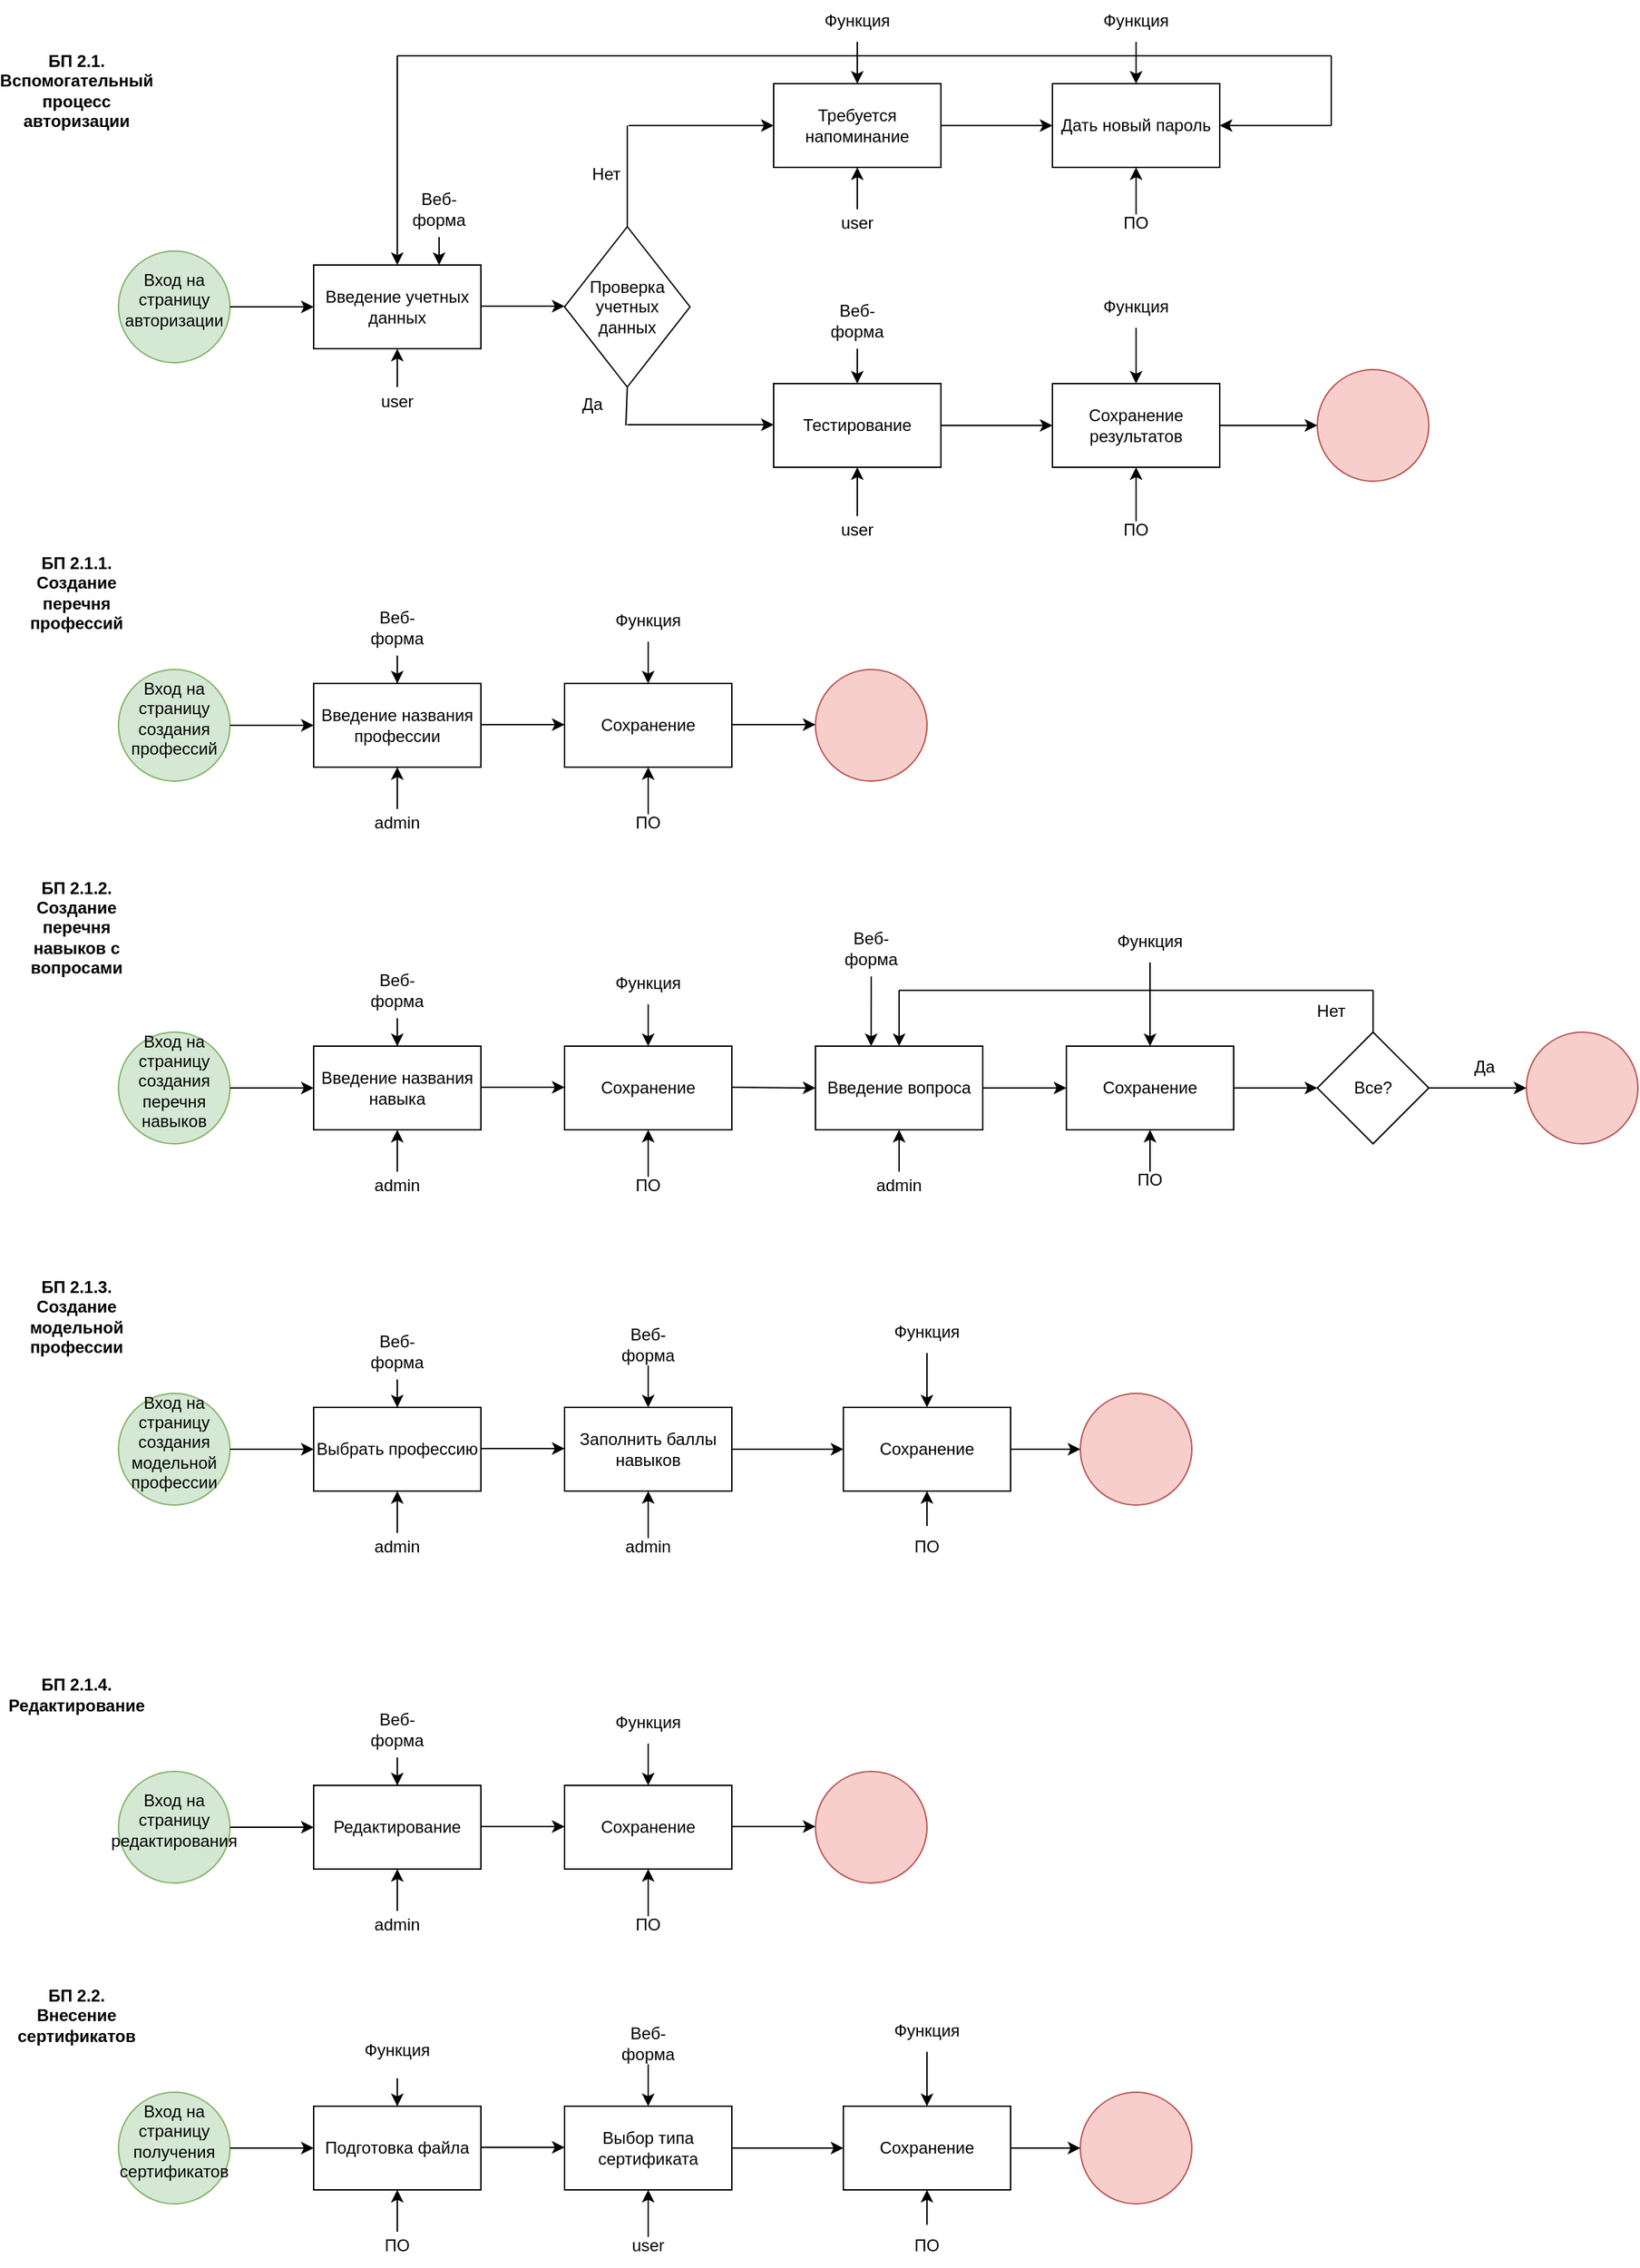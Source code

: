 <mxfile version="21.8.0" type="github">
  <diagram name="Страница — 1" id="V_LxCDZHWhgEgGaDc9N4">
    <mxGraphModel dx="2261" dy="790" grid="1" gridSize="10" guides="1" tooltips="1" connect="1" arrows="1" fold="1" page="1" pageScale="1" pageWidth="827" pageHeight="1169" math="0" shadow="0">
      <root>
        <mxCell id="0" />
        <mxCell id="1" parent="0" />
        <mxCell id="4x0vejaUWj1ChzJLFHHv-59" value="" style="endArrow=classic;html=1;rounded=0;entryX=0.5;entryY=0;entryDx=0;entryDy=0;" edge="1" parent="1" target="4x0vejaUWj1ChzJLFHHv-71">
          <mxGeometry width="50" height="50" relative="1" as="geometry">
            <mxPoint x="220" y="90" as="sourcePoint" />
            <mxPoint x="400" y="140" as="targetPoint" />
          </mxGeometry>
        </mxCell>
        <mxCell id="4x0vejaUWj1ChzJLFHHv-60" value="" style="endArrow=none;html=1;rounded=0;" edge="1" parent="1">
          <mxGeometry width="50" height="50" relative="1" as="geometry">
            <mxPoint x="220" y="90" as="sourcePoint" />
            <mxPoint x="890" y="90" as="targetPoint" />
          </mxGeometry>
        </mxCell>
        <mxCell id="4x0vejaUWj1ChzJLFHHv-61" value="" style="endArrow=none;html=1;rounded=0;" edge="1" parent="1">
          <mxGeometry width="50" height="50" relative="1" as="geometry">
            <mxPoint x="890" y="140" as="sourcePoint" />
            <mxPoint x="890" y="90" as="targetPoint" />
          </mxGeometry>
        </mxCell>
        <mxCell id="4x0vejaUWj1ChzJLFHHv-62" value="" style="endArrow=classic;html=1;rounded=0;entryX=1;entryY=0.5;entryDx=0;entryDy=0;" edge="1" parent="1" target="4x0vejaUWj1ChzJLFHHv-75">
          <mxGeometry width="50" height="50" relative="1" as="geometry">
            <mxPoint x="890" y="140" as="sourcePoint" />
            <mxPoint x="400" y="140" as="targetPoint" />
          </mxGeometry>
        </mxCell>
        <mxCell id="4x0vejaUWj1ChzJLFHHv-64" value="" style="rhombus;whiteSpace=wrap;html=1;container=0;" vertex="1" parent="1">
          <mxGeometry x="340" y="212.5" width="90" height="115" as="geometry" />
        </mxCell>
        <mxCell id="4x0vejaUWj1ChzJLFHHv-65" value="Нет" style="text;html=1;strokeColor=none;fillColor=none;align=center;verticalAlign=middle;whiteSpace=wrap;rounded=0;container=0;" vertex="1" parent="1">
          <mxGeometry x="340" y="160" width="60" height="30" as="geometry" />
        </mxCell>
        <mxCell id="4x0vejaUWj1ChzJLFHHv-66" value="" style="ellipse;whiteSpace=wrap;html=1;aspect=fixed;horizontal=0;fillColor=#d5e8d4;strokeColor=#82b366;container=0;" vertex="1" parent="1">
          <mxGeometry x="20" y="230" width="80" height="80" as="geometry" />
        </mxCell>
        <mxCell id="4x0vejaUWj1ChzJLFHHv-67" value="Вход на страницу авторизации" style="text;html=1;strokeColor=none;fillColor=none;align=center;verticalAlign=middle;whiteSpace=wrap;rounded=0;container=0;" vertex="1" parent="1">
          <mxGeometry x="20" y="240" width="80" height="50" as="geometry" />
        </mxCell>
        <mxCell id="4x0vejaUWj1ChzJLFHHv-68" value="" style="endArrow=classic;html=1;rounded=0;entryX=0;entryY=0.5;entryDx=0;entryDy=0;" edge="1" parent="1" target="4x0vejaUWj1ChzJLFHHv-72">
          <mxGeometry width="50" height="50" relative="1" as="geometry">
            <mxPoint x="100" y="270" as="sourcePoint" />
            <mxPoint x="380" y="460" as="targetPoint" />
          </mxGeometry>
        </mxCell>
        <mxCell id="4x0vejaUWj1ChzJLFHHv-69" value="" style="endArrow=classic;html=1;rounded=0;entryX=0;entryY=0.5;entryDx=0;entryDy=0;" edge="1" parent="1">
          <mxGeometry width="50" height="50" relative="1" as="geometry">
            <mxPoint x="280" y="269.5" as="sourcePoint" />
            <mxPoint x="340" y="269.5" as="targetPoint" />
          </mxGeometry>
        </mxCell>
        <mxCell id="4x0vejaUWj1ChzJLFHHv-70" value="Проверка учетных данных" style="text;html=1;strokeColor=none;fillColor=none;align=center;verticalAlign=middle;whiteSpace=wrap;rounded=0;container=0;" vertex="1" parent="1">
          <mxGeometry x="355" y="240" width="60" height="60" as="geometry" />
        </mxCell>
        <mxCell id="4x0vejaUWj1ChzJLFHHv-71" value="" style="rounded=0;whiteSpace=wrap;html=1;container=0;" vertex="1" parent="1">
          <mxGeometry x="160" y="240" width="120" height="60" as="geometry" />
        </mxCell>
        <mxCell id="4x0vejaUWj1ChzJLFHHv-72" value="Введение учетных данных" style="text;html=1;strokeColor=none;fillColor=none;align=center;verticalAlign=middle;whiteSpace=wrap;rounded=0;container=0;" vertex="1" parent="1">
          <mxGeometry x="160" y="255" width="120" height="30" as="geometry" />
        </mxCell>
        <mxCell id="4x0vejaUWj1ChzJLFHHv-73" value="" style="ellipse;whiteSpace=wrap;html=1;aspect=fixed;horizontal=0;fillColor=#f8cecc;strokeColor=#b85450;container=0;" vertex="1" parent="1">
          <mxGeometry x="880" y="315" width="80" height="80" as="geometry" />
        </mxCell>
        <mxCell id="4x0vejaUWj1ChzJLFHHv-74" value="Требуется напоминание" style="rounded=0;whiteSpace=wrap;html=1;container=0;" vertex="1" parent="1">
          <mxGeometry x="490" y="110" width="120" height="60" as="geometry" />
        </mxCell>
        <mxCell id="4x0vejaUWj1ChzJLFHHv-75" value="Дать новый пароль" style="rounded=0;whiteSpace=wrap;html=1;container=0;" vertex="1" parent="1">
          <mxGeometry x="690" y="110" width="120" height="60" as="geometry" />
        </mxCell>
        <mxCell id="4x0vejaUWj1ChzJLFHHv-76" value="" style="edgeStyle=orthogonalEdgeStyle;rounded=0;orthogonalLoop=1;jettySize=auto;html=1;" edge="1" parent="1" source="4x0vejaUWj1ChzJLFHHv-74" target="4x0vejaUWj1ChzJLFHHv-75">
          <mxGeometry relative="1" as="geometry" />
        </mxCell>
        <mxCell id="4x0vejaUWj1ChzJLFHHv-77" value="" style="endArrow=none;html=1;rounded=0;entryX=0.5;entryY=0;entryDx=0;entryDy=0;" edge="1" parent="1" target="4x0vejaUWj1ChzJLFHHv-64">
          <mxGeometry width="50" height="50" relative="1" as="geometry">
            <mxPoint x="385" y="140" as="sourcePoint" />
            <mxPoint x="400" y="210" as="targetPoint" />
          </mxGeometry>
        </mxCell>
        <mxCell id="4x0vejaUWj1ChzJLFHHv-78" value="" style="endArrow=classic;html=1;rounded=0;" edge="1" parent="1">
          <mxGeometry width="50" height="50" relative="1" as="geometry">
            <mxPoint x="386" y="140" as="sourcePoint" />
            <mxPoint x="490" y="140" as="targetPoint" />
          </mxGeometry>
        </mxCell>
        <mxCell id="4x0vejaUWj1ChzJLFHHv-91" value="Да" style="text;html=1;strokeColor=none;fillColor=none;align=center;verticalAlign=middle;whiteSpace=wrap;rounded=0;" vertex="1" parent="1">
          <mxGeometry x="330" y="325" width="60" height="30" as="geometry" />
        </mxCell>
        <mxCell id="4x0vejaUWj1ChzJLFHHv-92" value="" style="endArrow=classic;html=1;rounded=0;" edge="1" parent="1">
          <mxGeometry width="50" height="50" relative="1" as="geometry">
            <mxPoint x="385" y="354.5" as="sourcePoint" />
            <mxPoint x="490" y="354.5" as="targetPoint" />
          </mxGeometry>
        </mxCell>
        <mxCell id="4x0vejaUWj1ChzJLFHHv-93" value="" style="edgeStyle=orthogonalEdgeStyle;rounded=0;orthogonalLoop=1;jettySize=auto;html=1;" edge="1" parent="1" source="4x0vejaUWj1ChzJLFHHv-94" target="4x0vejaUWj1ChzJLFHHv-96">
          <mxGeometry relative="1" as="geometry" />
        </mxCell>
        <mxCell id="4x0vejaUWj1ChzJLFHHv-94" value="Тестирование" style="rounded=0;whiteSpace=wrap;html=1;" vertex="1" parent="1">
          <mxGeometry x="490" y="325" width="120" height="60" as="geometry" />
        </mxCell>
        <mxCell id="4x0vejaUWj1ChzJLFHHv-95" style="edgeStyle=orthogonalEdgeStyle;rounded=0;orthogonalLoop=1;jettySize=auto;html=1;" edge="1" parent="1" source="4x0vejaUWj1ChzJLFHHv-96">
          <mxGeometry relative="1" as="geometry">
            <mxPoint x="880" y="355" as="targetPoint" />
          </mxGeometry>
        </mxCell>
        <mxCell id="4x0vejaUWj1ChzJLFHHv-96" value="Сохранение результатов" style="whiteSpace=wrap;html=1;rounded=0;" vertex="1" parent="1">
          <mxGeometry x="690" y="325" width="120" height="60" as="geometry" />
        </mxCell>
        <mxCell id="4x0vejaUWj1ChzJLFHHv-123" value="" style="group" vertex="1" connectable="0" parent="1">
          <mxGeometry x="190" y="327.5" width="60" height="20" as="geometry" />
        </mxCell>
        <mxCell id="4x0vejaUWj1ChzJLFHHv-124" value="user" style="text;html=1;strokeColor=none;fillColor=none;align=center;verticalAlign=middle;whiteSpace=wrap;rounded=0;" vertex="1" parent="4x0vejaUWj1ChzJLFHHv-123">
          <mxGeometry width="60" height="20" as="geometry" />
        </mxCell>
        <mxCell id="4x0vejaUWj1ChzJLFHHv-125" style="edgeStyle=orthogonalEdgeStyle;rounded=0;orthogonalLoop=1;jettySize=auto;html=1;entryX=0.5;entryY=1;entryDx=0;entryDy=0;" edge="1" parent="1" source="4x0vejaUWj1ChzJLFHHv-124" target="4x0vejaUWj1ChzJLFHHv-71">
          <mxGeometry relative="1" as="geometry" />
        </mxCell>
        <mxCell id="4x0vejaUWj1ChzJLFHHv-126" style="edgeStyle=orthogonalEdgeStyle;rounded=0;orthogonalLoop=1;jettySize=auto;html=1;" edge="1" parent="1" source="4x0vejaUWj1ChzJLFHHv-127" target="4x0vejaUWj1ChzJLFHHv-74">
          <mxGeometry relative="1" as="geometry" />
        </mxCell>
        <mxCell id="4x0vejaUWj1ChzJLFHHv-127" value="user" style="text;html=1;strokeColor=none;fillColor=none;align=center;verticalAlign=middle;whiteSpace=wrap;rounded=0;" vertex="1" parent="1">
          <mxGeometry x="520" y="200" width="60" height="20" as="geometry" />
        </mxCell>
        <mxCell id="4x0vejaUWj1ChzJLFHHv-128" style="edgeStyle=orthogonalEdgeStyle;rounded=0;orthogonalLoop=1;jettySize=auto;html=1;" edge="1" parent="1" source="4x0vejaUWj1ChzJLFHHv-129" target="4x0vejaUWj1ChzJLFHHv-75">
          <mxGeometry relative="1" as="geometry" />
        </mxCell>
        <mxCell id="4x0vejaUWj1ChzJLFHHv-129" value="ПО" style="text;html=1;strokeColor=none;fillColor=none;align=center;verticalAlign=middle;whiteSpace=wrap;rounded=0;" vertex="1" parent="1">
          <mxGeometry x="720" y="203.75" width="60" height="12.5" as="geometry" />
        </mxCell>
        <mxCell id="4x0vejaUWj1ChzJLFHHv-130" value="" style="edgeStyle=orthogonalEdgeStyle;rounded=0;orthogonalLoop=1;jettySize=auto;html=1;" edge="1" parent="1" source="4x0vejaUWj1ChzJLFHHv-131" target="4x0vejaUWj1ChzJLFHHv-94">
          <mxGeometry relative="1" as="geometry" />
        </mxCell>
        <mxCell id="4x0vejaUWj1ChzJLFHHv-131" value="user" style="text;html=1;strokeColor=none;fillColor=none;align=center;verticalAlign=middle;whiteSpace=wrap;rounded=0;" vertex="1" parent="1">
          <mxGeometry x="520" y="420" width="60" height="20" as="geometry" />
        </mxCell>
        <mxCell id="4x0vejaUWj1ChzJLFHHv-132" value="" style="edgeStyle=orthogonalEdgeStyle;rounded=0;orthogonalLoop=1;jettySize=auto;html=1;" edge="1" parent="1" source="4x0vejaUWj1ChzJLFHHv-133" target="4x0vejaUWj1ChzJLFHHv-96">
          <mxGeometry relative="1" as="geometry" />
        </mxCell>
        <mxCell id="4x0vejaUWj1ChzJLFHHv-133" value="ПО" style="text;html=1;strokeColor=none;fillColor=none;align=center;verticalAlign=middle;whiteSpace=wrap;rounded=0;" vertex="1" parent="1">
          <mxGeometry x="720" y="423.75" width="60" height="12.5" as="geometry" />
        </mxCell>
        <mxCell id="4x0vejaUWj1ChzJLFHHv-145" value="" style="edgeStyle=orthogonalEdgeStyle;rounded=0;orthogonalLoop=1;jettySize=auto;html=1;entryX=0.5;entryY=0;entryDx=0;entryDy=0;" edge="1" parent="1" source="4x0vejaUWj1ChzJLFHHv-146" target="4x0vejaUWj1ChzJLFHHv-94">
          <mxGeometry relative="1" as="geometry" />
        </mxCell>
        <mxCell id="4x0vejaUWj1ChzJLFHHv-146" value="Веб-форма" style="text;html=1;strokeColor=none;fillColor=none;align=center;verticalAlign=middle;whiteSpace=wrap;rounded=0;" vertex="1" parent="1">
          <mxGeometry x="520" y="260" width="60" height="40" as="geometry" />
        </mxCell>
        <mxCell id="4x0vejaUWj1ChzJLFHHv-147" value="" style="edgeStyle=orthogonalEdgeStyle;rounded=0;orthogonalLoop=1;jettySize=auto;html=1;" edge="1" parent="1" source="4x0vejaUWj1ChzJLFHHv-148" target="4x0vejaUWj1ChzJLFHHv-96">
          <mxGeometry relative="1" as="geometry" />
        </mxCell>
        <mxCell id="4x0vejaUWj1ChzJLFHHv-148" value="Функция" style="text;html=1;strokeColor=none;fillColor=none;align=center;verticalAlign=middle;whiteSpace=wrap;rounded=0;" vertex="1" parent="1">
          <mxGeometry x="720" y="255" width="60" height="30" as="geometry" />
        </mxCell>
        <mxCell id="4x0vejaUWj1ChzJLFHHv-149" value="" style="edgeStyle=orthogonalEdgeStyle;rounded=0;orthogonalLoop=1;jettySize=auto;html=1;" edge="1" parent="1" source="4x0vejaUWj1ChzJLFHHv-150" target="4x0vejaUWj1ChzJLFHHv-75">
          <mxGeometry relative="1" as="geometry" />
        </mxCell>
        <mxCell id="4x0vejaUWj1ChzJLFHHv-150" value="Функция" style="text;html=1;strokeColor=none;fillColor=none;align=center;verticalAlign=middle;whiteSpace=wrap;rounded=0;" vertex="1" parent="1">
          <mxGeometry x="720" y="50" width="60" height="30" as="geometry" />
        </mxCell>
        <mxCell id="4x0vejaUWj1ChzJLFHHv-151" value="" style="edgeStyle=orthogonalEdgeStyle;rounded=0;orthogonalLoop=1;jettySize=auto;html=1;" edge="1" parent="1" source="4x0vejaUWj1ChzJLFHHv-152" target="4x0vejaUWj1ChzJLFHHv-74">
          <mxGeometry relative="1" as="geometry" />
        </mxCell>
        <mxCell id="4x0vejaUWj1ChzJLFHHv-152" value="Функция" style="text;html=1;strokeColor=none;fillColor=none;align=center;verticalAlign=middle;whiteSpace=wrap;rounded=0;" vertex="1" parent="1">
          <mxGeometry x="520" y="50" width="60" height="30" as="geometry" />
        </mxCell>
        <mxCell id="4x0vejaUWj1ChzJLFHHv-153" value="Веб-форма" style="text;html=1;strokeColor=none;fillColor=none;align=center;verticalAlign=middle;whiteSpace=wrap;rounded=0;" vertex="1" parent="1">
          <mxGeometry x="220" y="180" width="60" height="40" as="geometry" />
        </mxCell>
        <mxCell id="4x0vejaUWj1ChzJLFHHv-154" value="" style="endArrow=classic;html=1;rounded=0;exitX=0.5;exitY=1;exitDx=0;exitDy=0;entryX=0.75;entryY=0;entryDx=0;entryDy=0;" edge="1" parent="1" source="4x0vejaUWj1ChzJLFHHv-153" target="4x0vejaUWj1ChzJLFHHv-71">
          <mxGeometry width="50" height="50" relative="1" as="geometry">
            <mxPoint x="480" y="260" as="sourcePoint" />
            <mxPoint x="530" y="210" as="targetPoint" />
          </mxGeometry>
        </mxCell>
        <mxCell id="4x0vejaUWj1ChzJLFHHv-99" value="БП 2.1.&lt;br&gt;Вспомогательный процесс авторизации" style="text;html=1;strokeColor=none;fillColor=none;align=center;verticalAlign=middle;whiteSpace=wrap;rounded=0;fontStyle=1" vertex="1" parent="1">
          <mxGeometry x="-40" y="100" width="60" height="30" as="geometry" />
        </mxCell>
        <mxCell id="4x0vejaUWj1ChzJLFHHv-155" value="" style="group" vertex="1" connectable="0" parent="1">
          <mxGeometry x="-50" y="480" width="650" height="170" as="geometry" />
        </mxCell>
        <mxCell id="4x0vejaUWj1ChzJLFHHv-118" value="" style="group" vertex="1" connectable="0" parent="4x0vejaUWj1ChzJLFHHv-155">
          <mxGeometry x="240" y="150" width="60" height="20" as="geometry" />
        </mxCell>
        <mxCell id="4x0vejaUWj1ChzJLFHHv-119" value="admin" style="text;html=1;strokeColor=none;fillColor=none;align=center;verticalAlign=middle;whiteSpace=wrap;rounded=0;" vertex="1" parent="4x0vejaUWj1ChzJLFHHv-118">
          <mxGeometry width="60" height="20" as="geometry" />
        </mxCell>
        <mxCell id="4x0vejaUWj1ChzJLFHHv-161" value="" style="group" vertex="1" connectable="0" parent="4x0vejaUWj1ChzJLFHHv-155">
          <mxGeometry width="650" height="166.25" as="geometry" />
        </mxCell>
        <mxCell id="4x0vejaUWj1ChzJLFHHv-98" value="" style="group" vertex="1" connectable="0" parent="4x0vejaUWj1ChzJLFHHv-161">
          <mxGeometry width="650" height="130" as="geometry" />
        </mxCell>
        <mxCell id="4x0vejaUWj1ChzJLFHHv-100" value="" style="group" vertex="1" connectable="0" parent="4x0vejaUWj1ChzJLFHHv-98">
          <mxGeometry x="70" y="50" width="580" height="80" as="geometry" />
        </mxCell>
        <mxCell id="4x0vejaUWj1ChzJLFHHv-101" value="" style="group" vertex="1" connectable="0" parent="4x0vejaUWj1ChzJLFHHv-100">
          <mxGeometry x="140" y="10" width="120" height="60" as="geometry" />
        </mxCell>
        <mxCell id="4x0vejaUWj1ChzJLFHHv-102" value="" style="rounded=0;whiteSpace=wrap;html=1;" vertex="1" parent="4x0vejaUWj1ChzJLFHHv-101">
          <mxGeometry width="120" height="60" as="geometry" />
        </mxCell>
        <mxCell id="4x0vejaUWj1ChzJLFHHv-103" value="Введение названия профессии" style="text;html=1;strokeColor=none;fillColor=none;align=center;verticalAlign=middle;whiteSpace=wrap;rounded=0;" vertex="1" parent="4x0vejaUWj1ChzJLFHHv-101">
          <mxGeometry y="15" width="120" height="30" as="geometry" />
        </mxCell>
        <mxCell id="4x0vejaUWj1ChzJLFHHv-104" value="" style="group" vertex="1" connectable="0" parent="4x0vejaUWj1ChzJLFHHv-100">
          <mxGeometry width="80" height="80" as="geometry" />
        </mxCell>
        <mxCell id="4x0vejaUWj1ChzJLFHHv-105" value="" style="ellipse;whiteSpace=wrap;html=1;aspect=fixed;horizontal=0;fillColor=#d5e8d4;strokeColor=#82b366;" vertex="1" parent="4x0vejaUWj1ChzJLFHHv-104">
          <mxGeometry width="80" height="80" as="geometry" />
        </mxCell>
        <mxCell id="4x0vejaUWj1ChzJLFHHv-106" value="Вход на страницу создания профессий" style="text;html=1;strokeColor=none;fillColor=none;align=center;verticalAlign=middle;whiteSpace=wrap;rounded=0;" vertex="1" parent="4x0vejaUWj1ChzJLFHHv-104">
          <mxGeometry y="10" width="80" height="50" as="geometry" />
        </mxCell>
        <mxCell id="4x0vejaUWj1ChzJLFHHv-107" value="" style="endArrow=classic;html=1;rounded=0;entryX=0;entryY=0.5;entryDx=0;entryDy=0;" edge="1" parent="4x0vejaUWj1ChzJLFHHv-100" target="4x0vejaUWj1ChzJLFHHv-103">
          <mxGeometry width="50" height="50" relative="1" as="geometry">
            <mxPoint x="80" y="40" as="sourcePoint" />
            <mxPoint x="360" y="230" as="targetPoint" />
          </mxGeometry>
        </mxCell>
        <mxCell id="4x0vejaUWj1ChzJLFHHv-108" value="" style="endArrow=classic;html=1;rounded=0;entryX=0;entryY=0.5;entryDx=0;entryDy=0;" edge="1" parent="4x0vejaUWj1ChzJLFHHv-100">
          <mxGeometry width="50" height="50" relative="1" as="geometry">
            <mxPoint x="260" y="39.5" as="sourcePoint" />
            <mxPoint x="320" y="39.5" as="targetPoint" />
          </mxGeometry>
        </mxCell>
        <mxCell id="4x0vejaUWj1ChzJLFHHv-110" value="" style="endArrow=classic;html=1;rounded=0;entryX=0;entryY=0.5;entryDx=0;entryDy=0;" edge="1" parent="4x0vejaUWj1ChzJLFHHv-100">
          <mxGeometry width="50" height="50" relative="1" as="geometry">
            <mxPoint x="440" y="39.5" as="sourcePoint" />
            <mxPoint x="500" y="39.5" as="targetPoint" />
          </mxGeometry>
        </mxCell>
        <mxCell id="4x0vejaUWj1ChzJLFHHv-111" value="" style="ellipse;whiteSpace=wrap;html=1;aspect=fixed;horizontal=0;fillColor=#f8cecc;strokeColor=#b85450;container=0;" vertex="1" parent="4x0vejaUWj1ChzJLFHHv-100">
          <mxGeometry x="500" width="80" height="80" as="geometry" />
        </mxCell>
        <mxCell id="4x0vejaUWj1ChzJLFHHv-112" value="" style="rounded=0;whiteSpace=wrap;html=1;" vertex="1" parent="4x0vejaUWj1ChzJLFHHv-100">
          <mxGeometry x="320" y="10" width="120" height="60" as="geometry" />
        </mxCell>
        <mxCell id="4x0vejaUWj1ChzJLFHHv-113" value="Сохранение" style="text;html=1;strokeColor=none;fillColor=none;align=center;verticalAlign=middle;whiteSpace=wrap;rounded=0;" vertex="1" parent="4x0vejaUWj1ChzJLFHHv-100">
          <mxGeometry x="320" y="25" width="120" height="30" as="geometry" />
        </mxCell>
        <mxCell id="4x0vejaUWj1ChzJLFHHv-114" style="edgeStyle=orthogonalEdgeStyle;rounded=0;orthogonalLoop=1;jettySize=auto;html=1;entryX=0.5;entryY=0;entryDx=0;entryDy=0;" edge="1" parent="4x0vejaUWj1ChzJLFHHv-98" source="4x0vejaUWj1ChzJLFHHv-115" target="4x0vejaUWj1ChzJLFHHv-102">
          <mxGeometry relative="1" as="geometry" />
        </mxCell>
        <mxCell id="4x0vejaUWj1ChzJLFHHv-115" value="Веб-форма" style="text;html=1;strokeColor=none;fillColor=none;align=center;verticalAlign=middle;whiteSpace=wrap;rounded=0;" vertex="1" parent="4x0vejaUWj1ChzJLFHHv-98">
          <mxGeometry x="240" width="60" height="40" as="geometry" />
        </mxCell>
        <mxCell id="4x0vejaUWj1ChzJLFHHv-116" value="" style="edgeStyle=orthogonalEdgeStyle;rounded=0;orthogonalLoop=1;jettySize=auto;html=1;" edge="1" parent="4x0vejaUWj1ChzJLFHHv-98" source="4x0vejaUWj1ChzJLFHHv-117">
          <mxGeometry relative="1" as="geometry">
            <mxPoint x="450" y="60" as="targetPoint" />
          </mxGeometry>
        </mxCell>
        <mxCell id="4x0vejaUWj1ChzJLFHHv-117" value="Функция" style="text;html=1;strokeColor=none;fillColor=none;align=center;verticalAlign=middle;whiteSpace=wrap;rounded=0;" vertex="1" parent="4x0vejaUWj1ChzJLFHHv-98">
          <mxGeometry x="420" width="60" height="30" as="geometry" />
        </mxCell>
        <mxCell id="4x0vejaUWj1ChzJLFHHv-122" value="ПО" style="text;html=1;strokeColor=none;fillColor=none;align=center;verticalAlign=middle;whiteSpace=wrap;rounded=0;container=0;" vertex="1" parent="4x0vejaUWj1ChzJLFHHv-161">
          <mxGeometry x="420" y="153.75" width="60" height="12.5" as="geometry" />
        </mxCell>
        <mxCell id="4x0vejaUWj1ChzJLFHHv-120" value="" style="edgeStyle=orthogonalEdgeStyle;rounded=0;orthogonalLoop=1;jettySize=auto;html=1;entryX=0.5;entryY=1;entryDx=0;entryDy=0;" edge="1" parent="4x0vejaUWj1ChzJLFHHv-161" source="4x0vejaUWj1ChzJLFHHv-119" target="4x0vejaUWj1ChzJLFHHv-102">
          <mxGeometry relative="1" as="geometry">
            <mxPoint x="30" y="-20" as="targetPoint" />
          </mxGeometry>
        </mxCell>
        <mxCell id="4x0vejaUWj1ChzJLFHHv-121" style="edgeStyle=orthogonalEdgeStyle;rounded=0;orthogonalLoop=1;jettySize=auto;html=1;entryX=0.5;entryY=1;entryDx=0;entryDy=0;" edge="1" parent="4x0vejaUWj1ChzJLFHHv-161" source="4x0vejaUWj1ChzJLFHHv-122" target="4x0vejaUWj1ChzJLFHHv-112">
          <mxGeometry relative="1" as="geometry" />
        </mxCell>
        <mxCell id="4x0vejaUWj1ChzJLFHHv-160" value="" style="endArrow=none;html=1;rounded=0;entryX=0.5;entryY=1;entryDx=0;entryDy=0;" edge="1" parent="1" target="4x0vejaUWj1ChzJLFHHv-64">
          <mxGeometry width="50" height="50" relative="1" as="geometry">
            <mxPoint x="384" y="355" as="sourcePoint" />
            <mxPoint x="440" y="280" as="targetPoint" />
          </mxGeometry>
        </mxCell>
        <mxCell id="4x0vejaUWj1ChzJLFHHv-162" value="БП 2.1.1.&lt;br&gt;Создание перечня профессий" style="text;html=1;strokeColor=none;fillColor=none;align=center;verticalAlign=middle;whiteSpace=wrap;rounded=0;fontStyle=1" vertex="1" parent="1">
          <mxGeometry x="-40" y="460" width="60" height="30" as="geometry" />
        </mxCell>
        <mxCell id="4x0vejaUWj1ChzJLFHHv-163" value="БП 2.1.2.&lt;br&gt;Создание перечня навыков с вопросами" style="text;html=1;strokeColor=none;fillColor=none;align=center;verticalAlign=middle;whiteSpace=wrap;rounded=0;fontStyle=1" vertex="1" parent="1">
          <mxGeometry x="-40" y="700" width="60" height="30" as="geometry" />
        </mxCell>
        <mxCell id="4x0vejaUWj1ChzJLFHHv-165" value="" style="group" vertex="1" connectable="0" parent="1">
          <mxGeometry x="190" y="890" width="60" height="20" as="geometry" />
        </mxCell>
        <mxCell id="4x0vejaUWj1ChzJLFHHv-166" value="admin" style="text;html=1;strokeColor=none;fillColor=none;align=center;verticalAlign=middle;whiteSpace=wrap;rounded=0;" vertex="1" parent="4x0vejaUWj1ChzJLFHHv-165">
          <mxGeometry width="60" height="20" as="geometry" />
        </mxCell>
        <mxCell id="4x0vejaUWj1ChzJLFHHv-189" value="" style="edgeStyle=orthogonalEdgeStyle;rounded=0;orthogonalLoop=1;jettySize=auto;html=1;entryX=0.5;entryY=1;entryDx=0;entryDy=0;" edge="1" parent="1" source="4x0vejaUWj1ChzJLFHHv-166" target="4x0vejaUWj1ChzJLFHHv-171">
          <mxGeometry relative="1" as="geometry">
            <mxPoint x="-20" y="720" as="targetPoint" />
          </mxGeometry>
        </mxCell>
        <mxCell id="4x0vejaUWj1ChzJLFHHv-187" value="ПО" style="text;html=1;strokeColor=none;fillColor=none;align=center;verticalAlign=middle;whiteSpace=wrap;rounded=0;container=0;" vertex="1" parent="1">
          <mxGeometry x="370" y="893.75" width="60" height="12.5" as="geometry" />
        </mxCell>
        <mxCell id="4x0vejaUWj1ChzJLFHHv-188" style="edgeStyle=orthogonalEdgeStyle;rounded=0;orthogonalLoop=1;jettySize=auto;html=1;entryX=0.5;entryY=1;entryDx=0;entryDy=0;" edge="1" parent="1" source="4x0vejaUWj1ChzJLFHHv-187" target="4x0vejaUWj1ChzJLFHHv-181">
          <mxGeometry relative="1" as="geometry" />
        </mxCell>
        <mxCell id="4x0vejaUWj1ChzJLFHHv-183" style="edgeStyle=orthogonalEdgeStyle;rounded=0;orthogonalLoop=1;jettySize=auto;html=1;entryX=0.5;entryY=0;entryDx=0;entryDy=0;" edge="1" parent="1" source="4x0vejaUWj1ChzJLFHHv-184" target="4x0vejaUWj1ChzJLFHHv-171">
          <mxGeometry relative="1" as="geometry" />
        </mxCell>
        <mxCell id="4x0vejaUWj1ChzJLFHHv-184" value="Веб-форма" style="text;html=1;strokeColor=none;fillColor=none;align=center;verticalAlign=middle;whiteSpace=wrap;rounded=0;" vertex="1" parent="1">
          <mxGeometry x="190" y="740" width="60" height="40" as="geometry" />
        </mxCell>
        <mxCell id="4x0vejaUWj1ChzJLFHHv-185" value="" style="edgeStyle=orthogonalEdgeStyle;rounded=0;orthogonalLoop=1;jettySize=auto;html=1;" edge="1" parent="1" source="4x0vejaUWj1ChzJLFHHv-186">
          <mxGeometry relative="1" as="geometry">
            <mxPoint x="400" y="800" as="targetPoint" />
          </mxGeometry>
        </mxCell>
        <mxCell id="4x0vejaUWj1ChzJLFHHv-186" value="Функция" style="text;html=1;strokeColor=none;fillColor=none;align=center;verticalAlign=middle;whiteSpace=wrap;rounded=0;" vertex="1" parent="1">
          <mxGeometry x="370" y="740" width="60" height="30" as="geometry" />
        </mxCell>
        <mxCell id="4x0vejaUWj1ChzJLFHHv-170" value="" style="group" vertex="1" connectable="0" parent="1">
          <mxGeometry x="160" y="800" width="120" height="60" as="geometry" />
        </mxCell>
        <mxCell id="4x0vejaUWj1ChzJLFHHv-171" value="" style="rounded=0;whiteSpace=wrap;html=1;" vertex="1" parent="4x0vejaUWj1ChzJLFHHv-170">
          <mxGeometry width="120" height="60" as="geometry" />
        </mxCell>
        <mxCell id="4x0vejaUWj1ChzJLFHHv-172" value="Введение названия навыка" style="text;html=1;strokeColor=none;fillColor=none;align=center;verticalAlign=middle;whiteSpace=wrap;rounded=0;" vertex="1" parent="4x0vejaUWj1ChzJLFHHv-170">
          <mxGeometry y="15" width="120" height="30" as="geometry" />
        </mxCell>
        <mxCell id="4x0vejaUWj1ChzJLFHHv-173" value="" style="group" vertex="1" connectable="0" parent="1">
          <mxGeometry x="20" y="790" width="80" height="80" as="geometry" />
        </mxCell>
        <mxCell id="4x0vejaUWj1ChzJLFHHv-174" value="" style="ellipse;whiteSpace=wrap;html=1;aspect=fixed;horizontal=0;fillColor=#d5e8d4;strokeColor=#82b366;" vertex="1" parent="4x0vejaUWj1ChzJLFHHv-173">
          <mxGeometry width="80" height="80" as="geometry" />
        </mxCell>
        <mxCell id="4x0vejaUWj1ChzJLFHHv-175" value="Вход на страницу создания перечня навыков" style="text;html=1;strokeColor=none;fillColor=none;align=center;verticalAlign=middle;whiteSpace=wrap;rounded=0;" vertex="1" parent="4x0vejaUWj1ChzJLFHHv-173">
          <mxGeometry y="10" width="80" height="50" as="geometry" />
        </mxCell>
        <mxCell id="4x0vejaUWj1ChzJLFHHv-176" value="" style="endArrow=classic;html=1;rounded=0;entryX=0;entryY=0.5;entryDx=0;entryDy=0;" edge="1" parent="1" target="4x0vejaUWj1ChzJLFHHv-172">
          <mxGeometry width="50" height="50" relative="1" as="geometry">
            <mxPoint x="100" y="830" as="sourcePoint" />
            <mxPoint x="380" y="1020" as="targetPoint" />
          </mxGeometry>
        </mxCell>
        <mxCell id="4x0vejaUWj1ChzJLFHHv-177" value="" style="endArrow=classic;html=1;rounded=0;entryX=0;entryY=0.5;entryDx=0;entryDy=0;" edge="1" parent="1">
          <mxGeometry width="50" height="50" relative="1" as="geometry">
            <mxPoint x="280" y="829.5" as="sourcePoint" />
            <mxPoint x="340" y="829.5" as="targetPoint" />
          </mxGeometry>
        </mxCell>
        <mxCell id="4x0vejaUWj1ChzJLFHHv-179" value="" style="endArrow=classic;html=1;rounded=0;entryX=0;entryY=0.5;entryDx=0;entryDy=0;" edge="1" parent="1" target="4x0vejaUWj1ChzJLFHHv-190">
          <mxGeometry width="50" height="50" relative="1" as="geometry">
            <mxPoint x="460" y="829.5" as="sourcePoint" />
            <mxPoint x="520" y="829.5" as="targetPoint" />
          </mxGeometry>
        </mxCell>
        <mxCell id="4x0vejaUWj1ChzJLFHHv-180" value="" style="ellipse;whiteSpace=wrap;html=1;aspect=fixed;horizontal=0;fillColor=#f8cecc;strokeColor=#b85450;container=0;" vertex="1" parent="1">
          <mxGeometry x="1030" y="790" width="80" height="80" as="geometry" />
        </mxCell>
        <mxCell id="4x0vejaUWj1ChzJLFHHv-181" value="" style="rounded=0;whiteSpace=wrap;html=1;" vertex="1" parent="1">
          <mxGeometry x="340" y="800" width="120" height="60" as="geometry" />
        </mxCell>
        <mxCell id="4x0vejaUWj1ChzJLFHHv-182" value="Сохранение" style="text;html=1;strokeColor=none;fillColor=none;align=center;verticalAlign=middle;whiteSpace=wrap;rounded=0;" vertex="1" parent="1">
          <mxGeometry x="340" y="815" width="120" height="30" as="geometry" />
        </mxCell>
        <mxCell id="4x0vejaUWj1ChzJLFHHv-192" value="" style="edgeStyle=orthogonalEdgeStyle;rounded=0;orthogonalLoop=1;jettySize=auto;html=1;" edge="1" parent="1" source="4x0vejaUWj1ChzJLFHHv-190" target="4x0vejaUWj1ChzJLFHHv-191">
          <mxGeometry relative="1" as="geometry" />
        </mxCell>
        <mxCell id="4x0vejaUWj1ChzJLFHHv-190" value="Введение вопроса" style="rounded=0;whiteSpace=wrap;html=1;" vertex="1" parent="1">
          <mxGeometry x="520" y="800" width="120" height="60" as="geometry" />
        </mxCell>
        <mxCell id="4x0vejaUWj1ChzJLFHHv-194" value="" style="edgeStyle=orthogonalEdgeStyle;rounded=0;orthogonalLoop=1;jettySize=auto;html=1;" edge="1" parent="1" source="4x0vejaUWj1ChzJLFHHv-191" target="4x0vejaUWj1ChzJLFHHv-193">
          <mxGeometry relative="1" as="geometry" />
        </mxCell>
        <mxCell id="4x0vejaUWj1ChzJLFHHv-191" value="Сохранение" style="whiteSpace=wrap;html=1;rounded=0;" vertex="1" parent="1">
          <mxGeometry x="700" y="800" width="120" height="60" as="geometry" />
        </mxCell>
        <mxCell id="4x0vejaUWj1ChzJLFHHv-193" value="Все?" style="rhombus;whiteSpace=wrap;html=1;rounded=0;" vertex="1" parent="1">
          <mxGeometry x="880" y="790" width="80" height="80" as="geometry" />
        </mxCell>
        <mxCell id="4x0vejaUWj1ChzJLFHHv-195" value="" style="endArrow=classic;html=1;rounded=0;entryX=0.5;entryY=0;entryDx=0;entryDy=0;" edge="1" parent="1" target="4x0vejaUWj1ChzJLFHHv-190">
          <mxGeometry width="50" height="50" relative="1" as="geometry">
            <mxPoint x="580" y="760" as="sourcePoint" />
            <mxPoint x="440" y="760" as="targetPoint" />
          </mxGeometry>
        </mxCell>
        <mxCell id="4x0vejaUWj1ChzJLFHHv-197" value="" style="endArrow=none;html=1;rounded=0;" edge="1" parent="1">
          <mxGeometry width="50" height="50" relative="1" as="geometry">
            <mxPoint x="920" y="760" as="sourcePoint" />
            <mxPoint x="580" y="760" as="targetPoint" />
          </mxGeometry>
        </mxCell>
        <mxCell id="4x0vejaUWj1ChzJLFHHv-199" value="" style="endArrow=none;html=1;rounded=0;exitX=0.5;exitY=0;exitDx=0;exitDy=0;" edge="1" parent="1" source="4x0vejaUWj1ChzJLFHHv-193">
          <mxGeometry width="50" height="50" relative="1" as="geometry">
            <mxPoint x="390" y="810" as="sourcePoint" />
            <mxPoint x="920" y="760" as="targetPoint" />
          </mxGeometry>
        </mxCell>
        <mxCell id="4x0vejaUWj1ChzJLFHHv-200" value="" style="endArrow=classic;html=1;rounded=0;exitX=1;exitY=0.5;exitDx=0;exitDy=0;entryX=0;entryY=0.5;entryDx=0;entryDy=0;" edge="1" parent="1" source="4x0vejaUWj1ChzJLFHHv-193" target="4x0vejaUWj1ChzJLFHHv-180">
          <mxGeometry width="50" height="50" relative="1" as="geometry">
            <mxPoint x="390" y="810" as="sourcePoint" />
            <mxPoint x="440" y="760" as="targetPoint" />
          </mxGeometry>
        </mxCell>
        <mxCell id="4x0vejaUWj1ChzJLFHHv-201" value="Да" style="text;html=1;strokeColor=none;fillColor=none;align=center;verticalAlign=middle;whiteSpace=wrap;rounded=0;" vertex="1" parent="1">
          <mxGeometry x="970" y="800" width="60" height="30" as="geometry" />
        </mxCell>
        <mxCell id="4x0vejaUWj1ChzJLFHHv-228" value="Нет" style="text;html=1;strokeColor=none;fillColor=none;align=center;verticalAlign=middle;whiteSpace=wrap;rounded=0;" vertex="1" parent="1">
          <mxGeometry x="860" y="760" width="60" height="30" as="geometry" />
        </mxCell>
        <mxCell id="4x0vejaUWj1ChzJLFHHv-229" value="" style="group" vertex="1" connectable="0" parent="1">
          <mxGeometry x="550" y="890" width="60" height="20" as="geometry" />
        </mxCell>
        <mxCell id="4x0vejaUWj1ChzJLFHHv-230" value="admin" style="text;html=1;strokeColor=none;fillColor=none;align=center;verticalAlign=middle;whiteSpace=wrap;rounded=0;" vertex="1" parent="4x0vejaUWj1ChzJLFHHv-229">
          <mxGeometry width="60" height="20" as="geometry" />
        </mxCell>
        <mxCell id="4x0vejaUWj1ChzJLFHHv-231" value="" style="edgeStyle=orthogonalEdgeStyle;rounded=0;orthogonalLoop=1;jettySize=auto;html=1;" edge="1" parent="1" source="4x0vejaUWj1ChzJLFHHv-230" target="4x0vejaUWj1ChzJLFHHv-190">
          <mxGeometry relative="1" as="geometry" />
        </mxCell>
        <mxCell id="4x0vejaUWj1ChzJLFHHv-232" value="Веб-форма" style="text;html=1;strokeColor=none;fillColor=none;align=center;verticalAlign=middle;whiteSpace=wrap;rounded=0;" vertex="1" parent="1">
          <mxGeometry x="530" y="710" width="60" height="40" as="geometry" />
        </mxCell>
        <mxCell id="4x0vejaUWj1ChzJLFHHv-234" value="" style="endArrow=classic;html=1;rounded=0;exitX=0.5;exitY=1;exitDx=0;exitDy=0;entryX=0.333;entryY=0;entryDx=0;entryDy=0;entryPerimeter=0;" edge="1" parent="1" source="4x0vejaUWj1ChzJLFHHv-232" target="4x0vejaUWj1ChzJLFHHv-190">
          <mxGeometry width="50" height="50" relative="1" as="geometry">
            <mxPoint x="390" y="620" as="sourcePoint" />
            <mxPoint x="560" y="790" as="targetPoint" />
          </mxGeometry>
        </mxCell>
        <mxCell id="4x0vejaUWj1ChzJLFHHv-236" value="" style="edgeStyle=orthogonalEdgeStyle;rounded=0;orthogonalLoop=1;jettySize=auto;html=1;" edge="1" parent="1" source="4x0vejaUWj1ChzJLFHHv-235" target="4x0vejaUWj1ChzJLFHHv-191">
          <mxGeometry relative="1" as="geometry" />
        </mxCell>
        <mxCell id="4x0vejaUWj1ChzJLFHHv-235" value="ПО" style="text;html=1;strokeColor=none;fillColor=none;align=center;verticalAlign=middle;whiteSpace=wrap;rounded=0;" vertex="1" parent="1">
          <mxGeometry x="730" y="890" width="60" height="12.5" as="geometry" />
        </mxCell>
        <mxCell id="4x0vejaUWj1ChzJLFHHv-238" value="" style="edgeStyle=orthogonalEdgeStyle;rounded=0;orthogonalLoop=1;jettySize=auto;html=1;" edge="1" parent="1" source="4x0vejaUWj1ChzJLFHHv-237" target="4x0vejaUWj1ChzJLFHHv-191">
          <mxGeometry relative="1" as="geometry" />
        </mxCell>
        <mxCell id="4x0vejaUWj1ChzJLFHHv-237" value="Функция" style="text;html=1;strokeColor=none;fillColor=none;align=center;verticalAlign=middle;whiteSpace=wrap;rounded=0;" vertex="1" parent="1">
          <mxGeometry x="730" y="710" width="60" height="30" as="geometry" />
        </mxCell>
        <mxCell id="4x0vejaUWj1ChzJLFHHv-265" value="БП 2.1.3.&lt;br&gt;Создание модельной профессии" style="text;html=1;strokeColor=none;fillColor=none;align=center;verticalAlign=middle;whiteSpace=wrap;rounded=0;fontStyle=1;container=0;" vertex="1" parent="1">
          <mxGeometry x="-40" y="979" width="60" height="30" as="geometry" />
        </mxCell>
        <mxCell id="4x0vejaUWj1ChzJLFHHv-264" value="" style="edgeStyle=orthogonalEdgeStyle;rounded=0;orthogonalLoop=1;jettySize=auto;html=1;entryX=0.5;entryY=1;entryDx=0;entryDy=0;" edge="1" parent="1" source="4x0vejaUWj1ChzJLFHHv-242" target="4x0vejaUWj1ChzJLFHHv-247">
          <mxGeometry relative="1" as="geometry">
            <mxPoint x="-20" y="979" as="targetPoint" />
          </mxGeometry>
        </mxCell>
        <mxCell id="4x0vejaUWj1ChzJLFHHv-242" value="admin" style="text;html=1;strokeColor=none;fillColor=none;align=center;verticalAlign=middle;whiteSpace=wrap;rounded=0;" vertex="1" parent="1">
          <mxGeometry x="190" y="1149" width="60" height="20" as="geometry" />
        </mxCell>
        <mxCell id="4x0vejaUWj1ChzJLFHHv-262" value="admin" style="text;html=1;strokeColor=none;fillColor=none;align=center;verticalAlign=middle;whiteSpace=wrap;rounded=0;container=0;" vertex="1" parent="1">
          <mxGeometry x="370" y="1152.75" width="60" height="12.5" as="geometry" />
        </mxCell>
        <mxCell id="4x0vejaUWj1ChzJLFHHv-263" style="edgeStyle=orthogonalEdgeStyle;rounded=0;orthogonalLoop=1;jettySize=auto;html=1;entryX=0.5;entryY=1;entryDx=0;entryDy=0;" edge="1" parent="1" source="4x0vejaUWj1ChzJLFHHv-262" target="4x0vejaUWj1ChzJLFHHv-256">
          <mxGeometry relative="1" as="geometry" />
        </mxCell>
        <mxCell id="4x0vejaUWj1ChzJLFHHv-258" style="edgeStyle=orthogonalEdgeStyle;rounded=0;orthogonalLoop=1;jettySize=auto;html=1;entryX=0.5;entryY=0;entryDx=0;entryDy=0;" edge="1" parent="1" source="4x0vejaUWj1ChzJLFHHv-259" target="4x0vejaUWj1ChzJLFHHv-247">
          <mxGeometry relative="1" as="geometry" />
        </mxCell>
        <mxCell id="4x0vejaUWj1ChzJLFHHv-259" value="Веб-форма" style="text;html=1;strokeColor=none;fillColor=none;align=center;verticalAlign=middle;whiteSpace=wrap;rounded=0;" vertex="1" parent="1">
          <mxGeometry x="190" y="999" width="60" height="40" as="geometry" />
        </mxCell>
        <mxCell id="4x0vejaUWj1ChzJLFHHv-260" value="" style="edgeStyle=orthogonalEdgeStyle;rounded=0;orthogonalLoop=1;jettySize=auto;html=1;" edge="1" parent="1" source="4x0vejaUWj1ChzJLFHHv-261">
          <mxGeometry relative="1" as="geometry">
            <mxPoint x="400" y="1059" as="targetPoint" />
          </mxGeometry>
        </mxCell>
        <mxCell id="4x0vejaUWj1ChzJLFHHv-261" value="Веб-форма" style="text;html=1;strokeColor=none;fillColor=none;align=center;verticalAlign=middle;whiteSpace=wrap;rounded=0;" vertex="1" parent="1">
          <mxGeometry x="370" y="999" width="60" height="30" as="geometry" />
        </mxCell>
        <mxCell id="4x0vejaUWj1ChzJLFHHv-246" value="" style="group" vertex="1" connectable="0" parent="1">
          <mxGeometry x="160" y="1059" width="120" height="60" as="geometry" />
        </mxCell>
        <mxCell id="4x0vejaUWj1ChzJLFHHv-247" value="" style="rounded=0;whiteSpace=wrap;html=1;" vertex="1" parent="4x0vejaUWj1ChzJLFHHv-246">
          <mxGeometry width="120" height="60" as="geometry" />
        </mxCell>
        <mxCell id="4x0vejaUWj1ChzJLFHHv-248" value="Выбрать профессию" style="text;html=1;strokeColor=none;fillColor=none;align=center;verticalAlign=middle;whiteSpace=wrap;rounded=0;" vertex="1" parent="4x0vejaUWj1ChzJLFHHv-246">
          <mxGeometry y="15" width="120" height="30" as="geometry" />
        </mxCell>
        <mxCell id="4x0vejaUWj1ChzJLFHHv-249" value="" style="group" vertex="1" connectable="0" parent="1">
          <mxGeometry x="20" y="1049" width="80" height="80" as="geometry" />
        </mxCell>
        <mxCell id="4x0vejaUWj1ChzJLFHHv-250" value="" style="ellipse;whiteSpace=wrap;html=1;aspect=fixed;horizontal=0;fillColor=#d5e8d4;strokeColor=#82b366;" vertex="1" parent="4x0vejaUWj1ChzJLFHHv-249">
          <mxGeometry width="80" height="80" as="geometry" />
        </mxCell>
        <mxCell id="4x0vejaUWj1ChzJLFHHv-251" value="Вход на страницу создания модельной профессии" style="text;html=1;strokeColor=none;fillColor=none;align=center;verticalAlign=middle;whiteSpace=wrap;rounded=0;" vertex="1" parent="4x0vejaUWj1ChzJLFHHv-249">
          <mxGeometry y="10" width="80" height="50" as="geometry" />
        </mxCell>
        <mxCell id="4x0vejaUWj1ChzJLFHHv-252" value="" style="endArrow=classic;html=1;rounded=0;entryX=0;entryY=0.5;entryDx=0;entryDy=0;" edge="1" parent="1" target="4x0vejaUWj1ChzJLFHHv-248">
          <mxGeometry width="50" height="50" relative="1" as="geometry">
            <mxPoint x="100" y="1089" as="sourcePoint" />
            <mxPoint x="380" y="1279" as="targetPoint" />
          </mxGeometry>
        </mxCell>
        <mxCell id="4x0vejaUWj1ChzJLFHHv-253" value="" style="endArrow=classic;html=1;rounded=0;entryX=0;entryY=0.5;entryDx=0;entryDy=0;" edge="1" parent="1">
          <mxGeometry width="50" height="50" relative="1" as="geometry">
            <mxPoint x="280" y="1088.5" as="sourcePoint" />
            <mxPoint x="340" y="1088.5" as="targetPoint" />
          </mxGeometry>
        </mxCell>
        <mxCell id="4x0vejaUWj1ChzJLFHHv-255" value="" style="ellipse;whiteSpace=wrap;html=1;aspect=fixed;horizontal=0;fillColor=#f8cecc;strokeColor=#b85450;container=0;" vertex="1" parent="1">
          <mxGeometry x="710" y="1049" width="80" height="80" as="geometry" />
        </mxCell>
        <mxCell id="4x0vejaUWj1ChzJLFHHv-256" value="" style="rounded=0;whiteSpace=wrap;html=1;" vertex="1" parent="1">
          <mxGeometry x="340" y="1059" width="120" height="60" as="geometry" />
        </mxCell>
        <mxCell id="4x0vejaUWj1ChzJLFHHv-268" value="" style="edgeStyle=orthogonalEdgeStyle;rounded=0;orthogonalLoop=1;jettySize=auto;html=1;" edge="1" parent="1" source="4x0vejaUWj1ChzJLFHHv-257" target="4x0vejaUWj1ChzJLFHHv-267">
          <mxGeometry relative="1" as="geometry" />
        </mxCell>
        <mxCell id="4x0vejaUWj1ChzJLFHHv-257" value="Заполнить баллы навыков" style="text;html=1;strokeColor=none;fillColor=none;align=center;verticalAlign=middle;whiteSpace=wrap;rounded=0;" vertex="1" parent="1">
          <mxGeometry x="340" y="1074" width="120" height="30" as="geometry" />
        </mxCell>
        <mxCell id="4x0vejaUWj1ChzJLFHHv-274" value="" style="edgeStyle=orthogonalEdgeStyle;rounded=0;orthogonalLoop=1;jettySize=auto;html=1;" edge="1" parent="1" source="4x0vejaUWj1ChzJLFHHv-267" target="4x0vejaUWj1ChzJLFHHv-255">
          <mxGeometry relative="1" as="geometry" />
        </mxCell>
        <mxCell id="4x0vejaUWj1ChzJLFHHv-267" value="Сохранение" style="whiteSpace=wrap;html=1;" vertex="1" parent="1">
          <mxGeometry x="540" y="1059" width="120" height="60" as="geometry" />
        </mxCell>
        <mxCell id="4x0vejaUWj1ChzJLFHHv-270" value="" style="edgeStyle=orthogonalEdgeStyle;rounded=0;orthogonalLoop=1;jettySize=auto;html=1;" edge="1" parent="1" source="4x0vejaUWj1ChzJLFHHv-269" target="4x0vejaUWj1ChzJLFHHv-267">
          <mxGeometry relative="1" as="geometry" />
        </mxCell>
        <mxCell id="4x0vejaUWj1ChzJLFHHv-269" value="ПО" style="text;html=1;strokeColor=none;fillColor=none;align=center;verticalAlign=middle;whiteSpace=wrap;rounded=0;" vertex="1" parent="1">
          <mxGeometry x="570" y="1144" width="60" height="30" as="geometry" />
        </mxCell>
        <mxCell id="4x0vejaUWj1ChzJLFHHv-273" value="" style="edgeStyle=orthogonalEdgeStyle;rounded=0;orthogonalLoop=1;jettySize=auto;html=1;" edge="1" parent="1" source="4x0vejaUWj1ChzJLFHHv-271" target="4x0vejaUWj1ChzJLFHHv-267">
          <mxGeometry relative="1" as="geometry" />
        </mxCell>
        <mxCell id="4x0vejaUWj1ChzJLFHHv-271" value="Функция" style="text;html=1;strokeColor=none;fillColor=none;align=center;verticalAlign=middle;whiteSpace=wrap;rounded=0;" vertex="1" parent="1">
          <mxGeometry x="570" y="990" width="60" height="30" as="geometry" />
        </mxCell>
        <mxCell id="4x0vejaUWj1ChzJLFHHv-275" value="" style="group" vertex="1" connectable="0" parent="1">
          <mxGeometry x="-50" y="1270" width="650" height="170" as="geometry" />
        </mxCell>
        <mxCell id="4x0vejaUWj1ChzJLFHHv-276" value="" style="group" vertex="1" connectable="0" parent="4x0vejaUWj1ChzJLFHHv-275">
          <mxGeometry x="240" y="150" width="60" height="20" as="geometry" />
        </mxCell>
        <mxCell id="4x0vejaUWj1ChzJLFHHv-277" value="admin" style="text;html=1;strokeColor=none;fillColor=none;align=center;verticalAlign=middle;whiteSpace=wrap;rounded=0;" vertex="1" parent="4x0vejaUWj1ChzJLFHHv-276">
          <mxGeometry width="60" height="20" as="geometry" />
        </mxCell>
        <mxCell id="4x0vejaUWj1ChzJLFHHv-278" value="" style="group" vertex="1" connectable="0" parent="4x0vejaUWj1ChzJLFHHv-275">
          <mxGeometry width="650" height="166.25" as="geometry" />
        </mxCell>
        <mxCell id="4x0vejaUWj1ChzJLFHHv-279" value="" style="group" vertex="1" connectable="0" parent="4x0vejaUWj1ChzJLFHHv-278">
          <mxGeometry width="650" height="130" as="geometry" />
        </mxCell>
        <mxCell id="4x0vejaUWj1ChzJLFHHv-280" value="" style="group" vertex="1" connectable="0" parent="4x0vejaUWj1ChzJLFHHv-279">
          <mxGeometry x="70" y="50" width="580" height="80" as="geometry" />
        </mxCell>
        <mxCell id="4x0vejaUWj1ChzJLFHHv-281" value="" style="group" vertex="1" connectable="0" parent="4x0vejaUWj1ChzJLFHHv-280">
          <mxGeometry x="140" y="10" width="120" height="60" as="geometry" />
        </mxCell>
        <mxCell id="4x0vejaUWj1ChzJLFHHv-282" value="" style="rounded=0;whiteSpace=wrap;html=1;" vertex="1" parent="4x0vejaUWj1ChzJLFHHv-281">
          <mxGeometry width="120" height="60" as="geometry" />
        </mxCell>
        <mxCell id="4x0vejaUWj1ChzJLFHHv-283" value="Редактирование" style="text;html=1;strokeColor=none;fillColor=none;align=center;verticalAlign=middle;whiteSpace=wrap;rounded=0;" vertex="1" parent="4x0vejaUWj1ChzJLFHHv-281">
          <mxGeometry y="15" width="120" height="30" as="geometry" />
        </mxCell>
        <mxCell id="4x0vejaUWj1ChzJLFHHv-284" value="" style="group" vertex="1" connectable="0" parent="4x0vejaUWj1ChzJLFHHv-280">
          <mxGeometry width="80" height="80" as="geometry" />
        </mxCell>
        <mxCell id="4x0vejaUWj1ChzJLFHHv-285" value="" style="ellipse;whiteSpace=wrap;html=1;aspect=fixed;horizontal=0;fillColor=#d5e8d4;strokeColor=#82b366;" vertex="1" parent="4x0vejaUWj1ChzJLFHHv-284">
          <mxGeometry width="80" height="80" as="geometry" />
        </mxCell>
        <mxCell id="4x0vejaUWj1ChzJLFHHv-286" value="Вход на страницу редактирования" style="text;html=1;strokeColor=none;fillColor=none;align=center;verticalAlign=middle;whiteSpace=wrap;rounded=0;" vertex="1" parent="4x0vejaUWj1ChzJLFHHv-284">
          <mxGeometry y="10" width="80" height="50" as="geometry" />
        </mxCell>
        <mxCell id="4x0vejaUWj1ChzJLFHHv-287" value="" style="endArrow=classic;html=1;rounded=0;entryX=0;entryY=0.5;entryDx=0;entryDy=0;" edge="1" parent="4x0vejaUWj1ChzJLFHHv-280" target="4x0vejaUWj1ChzJLFHHv-283">
          <mxGeometry width="50" height="50" relative="1" as="geometry">
            <mxPoint x="80" y="40" as="sourcePoint" />
            <mxPoint x="360" y="230" as="targetPoint" />
          </mxGeometry>
        </mxCell>
        <mxCell id="4x0vejaUWj1ChzJLFHHv-288" value="" style="endArrow=classic;html=1;rounded=0;entryX=0;entryY=0.5;entryDx=0;entryDy=0;" edge="1" parent="4x0vejaUWj1ChzJLFHHv-280">
          <mxGeometry width="50" height="50" relative="1" as="geometry">
            <mxPoint x="260" y="39.5" as="sourcePoint" />
            <mxPoint x="320" y="39.5" as="targetPoint" />
          </mxGeometry>
        </mxCell>
        <mxCell id="4x0vejaUWj1ChzJLFHHv-289" value="" style="endArrow=classic;html=1;rounded=0;entryX=0;entryY=0.5;entryDx=0;entryDy=0;" edge="1" parent="4x0vejaUWj1ChzJLFHHv-280">
          <mxGeometry width="50" height="50" relative="1" as="geometry">
            <mxPoint x="440" y="39.5" as="sourcePoint" />
            <mxPoint x="500" y="39.5" as="targetPoint" />
          </mxGeometry>
        </mxCell>
        <mxCell id="4x0vejaUWj1ChzJLFHHv-290" value="" style="ellipse;whiteSpace=wrap;html=1;aspect=fixed;horizontal=0;fillColor=#f8cecc;strokeColor=#b85450;container=0;" vertex="1" parent="4x0vejaUWj1ChzJLFHHv-280">
          <mxGeometry x="500" width="80" height="80" as="geometry" />
        </mxCell>
        <mxCell id="4x0vejaUWj1ChzJLFHHv-291" value="" style="rounded=0;whiteSpace=wrap;html=1;" vertex="1" parent="4x0vejaUWj1ChzJLFHHv-280">
          <mxGeometry x="320" y="10" width="120" height="60" as="geometry" />
        </mxCell>
        <mxCell id="4x0vejaUWj1ChzJLFHHv-292" value="Сохранение" style="text;html=1;strokeColor=none;fillColor=none;align=center;verticalAlign=middle;whiteSpace=wrap;rounded=0;" vertex="1" parent="4x0vejaUWj1ChzJLFHHv-280">
          <mxGeometry x="320" y="25" width="120" height="30" as="geometry" />
        </mxCell>
        <mxCell id="4x0vejaUWj1ChzJLFHHv-293" style="edgeStyle=orthogonalEdgeStyle;rounded=0;orthogonalLoop=1;jettySize=auto;html=1;entryX=0.5;entryY=0;entryDx=0;entryDy=0;" edge="1" parent="4x0vejaUWj1ChzJLFHHv-279" source="4x0vejaUWj1ChzJLFHHv-294" target="4x0vejaUWj1ChzJLFHHv-282">
          <mxGeometry relative="1" as="geometry" />
        </mxCell>
        <mxCell id="4x0vejaUWj1ChzJLFHHv-294" value="Веб-форма" style="text;html=1;strokeColor=none;fillColor=none;align=center;verticalAlign=middle;whiteSpace=wrap;rounded=0;" vertex="1" parent="4x0vejaUWj1ChzJLFHHv-279">
          <mxGeometry x="240" width="60" height="40" as="geometry" />
        </mxCell>
        <mxCell id="4x0vejaUWj1ChzJLFHHv-295" value="" style="edgeStyle=orthogonalEdgeStyle;rounded=0;orthogonalLoop=1;jettySize=auto;html=1;" edge="1" parent="4x0vejaUWj1ChzJLFHHv-279" source="4x0vejaUWj1ChzJLFHHv-296">
          <mxGeometry relative="1" as="geometry">
            <mxPoint x="450" y="60" as="targetPoint" />
          </mxGeometry>
        </mxCell>
        <mxCell id="4x0vejaUWj1ChzJLFHHv-296" value="Функция" style="text;html=1;strokeColor=none;fillColor=none;align=center;verticalAlign=middle;whiteSpace=wrap;rounded=0;" vertex="1" parent="4x0vejaUWj1ChzJLFHHv-279">
          <mxGeometry x="420" width="60" height="30" as="geometry" />
        </mxCell>
        <mxCell id="4x0vejaUWj1ChzJLFHHv-297" value="ПО" style="text;html=1;strokeColor=none;fillColor=none;align=center;verticalAlign=middle;whiteSpace=wrap;rounded=0;container=0;" vertex="1" parent="4x0vejaUWj1ChzJLFHHv-278">
          <mxGeometry x="420" y="153.75" width="60" height="12.5" as="geometry" />
        </mxCell>
        <mxCell id="4x0vejaUWj1ChzJLFHHv-298" style="edgeStyle=orthogonalEdgeStyle;rounded=0;orthogonalLoop=1;jettySize=auto;html=1;entryX=0.5;entryY=1;entryDx=0;entryDy=0;" edge="1" parent="4x0vejaUWj1ChzJLFHHv-278" source="4x0vejaUWj1ChzJLFHHv-297" target="4x0vejaUWj1ChzJLFHHv-291">
          <mxGeometry relative="1" as="geometry" />
        </mxCell>
        <mxCell id="4x0vejaUWj1ChzJLFHHv-299" value="" style="edgeStyle=orthogonalEdgeStyle;rounded=0;orthogonalLoop=1;jettySize=auto;html=1;entryX=0.5;entryY=1;entryDx=0;entryDy=0;" edge="1" parent="4x0vejaUWj1ChzJLFHHv-275" source="4x0vejaUWj1ChzJLFHHv-277" target="4x0vejaUWj1ChzJLFHHv-282">
          <mxGeometry relative="1" as="geometry">
            <mxPoint x="30" y="-20" as="targetPoint" />
          </mxGeometry>
        </mxCell>
        <mxCell id="4x0vejaUWj1ChzJLFHHv-300" value="БП 2.1.4.&lt;br&gt;Редактирование" style="text;html=1;strokeColor=none;fillColor=none;align=center;verticalAlign=middle;whiteSpace=wrap;rounded=0;fontStyle=1" vertex="1" parent="1">
          <mxGeometry x="-40" y="1250" width="60" height="30" as="geometry" />
        </mxCell>
        <mxCell id="4x0vejaUWj1ChzJLFHHv-301" value="БП 2.2.&lt;br&gt;Внесение сертификатов" style="text;html=1;strokeColor=none;fillColor=none;align=center;verticalAlign=middle;whiteSpace=wrap;rounded=0;fontStyle=1;container=0;" vertex="1" parent="1">
          <mxGeometry x="-40" y="1480" width="60" height="30" as="geometry" />
        </mxCell>
        <mxCell id="4x0vejaUWj1ChzJLFHHv-302" value="" style="edgeStyle=orthogonalEdgeStyle;rounded=0;orthogonalLoop=1;jettySize=auto;html=1;entryX=0.5;entryY=1;entryDx=0;entryDy=0;" edge="1" parent="1" source="4x0vejaUWj1ChzJLFHHv-303" target="4x0vejaUWj1ChzJLFHHv-311">
          <mxGeometry relative="1" as="geometry">
            <mxPoint x="-20" y="1480" as="targetPoint" />
          </mxGeometry>
        </mxCell>
        <mxCell id="4x0vejaUWj1ChzJLFHHv-303" value="ПО" style="text;html=1;strokeColor=none;fillColor=none;align=center;verticalAlign=middle;whiteSpace=wrap;rounded=0;" vertex="1" parent="1">
          <mxGeometry x="190" y="1650" width="60" height="20" as="geometry" />
        </mxCell>
        <mxCell id="4x0vejaUWj1ChzJLFHHv-304" value="user" style="text;html=1;strokeColor=none;fillColor=none;align=center;verticalAlign=middle;whiteSpace=wrap;rounded=0;container=0;" vertex="1" parent="1">
          <mxGeometry x="370" y="1653.75" width="60" height="12.5" as="geometry" />
        </mxCell>
        <mxCell id="4x0vejaUWj1ChzJLFHHv-305" style="edgeStyle=orthogonalEdgeStyle;rounded=0;orthogonalLoop=1;jettySize=auto;html=1;entryX=0.5;entryY=1;entryDx=0;entryDy=0;" edge="1" parent="1" source="4x0vejaUWj1ChzJLFHHv-304" target="4x0vejaUWj1ChzJLFHHv-319">
          <mxGeometry relative="1" as="geometry" />
        </mxCell>
        <mxCell id="4x0vejaUWj1ChzJLFHHv-306" style="edgeStyle=orthogonalEdgeStyle;rounded=0;orthogonalLoop=1;jettySize=auto;html=1;entryX=0.5;entryY=0;entryDx=0;entryDy=0;" edge="1" parent="1" source="4x0vejaUWj1ChzJLFHHv-307" target="4x0vejaUWj1ChzJLFHHv-311">
          <mxGeometry relative="1" as="geometry" />
        </mxCell>
        <mxCell id="4x0vejaUWj1ChzJLFHHv-307" value="Функция" style="text;html=1;strokeColor=none;fillColor=none;align=center;verticalAlign=middle;whiteSpace=wrap;rounded=0;" vertex="1" parent="1">
          <mxGeometry x="190" y="1500" width="60" height="40" as="geometry" />
        </mxCell>
        <mxCell id="4x0vejaUWj1ChzJLFHHv-308" value="" style="edgeStyle=orthogonalEdgeStyle;rounded=0;orthogonalLoop=1;jettySize=auto;html=1;" edge="1" parent="1" source="4x0vejaUWj1ChzJLFHHv-309">
          <mxGeometry relative="1" as="geometry">
            <mxPoint x="400" y="1560" as="targetPoint" />
          </mxGeometry>
        </mxCell>
        <mxCell id="4x0vejaUWj1ChzJLFHHv-309" value="Веб-форма" style="text;html=1;strokeColor=none;fillColor=none;align=center;verticalAlign=middle;whiteSpace=wrap;rounded=0;" vertex="1" parent="1">
          <mxGeometry x="370" y="1500" width="60" height="30" as="geometry" />
        </mxCell>
        <mxCell id="4x0vejaUWj1ChzJLFHHv-310" value="" style="group" vertex="1" connectable="0" parent="1">
          <mxGeometry x="160" y="1560" width="120" height="60" as="geometry" />
        </mxCell>
        <mxCell id="4x0vejaUWj1ChzJLFHHv-311" value="" style="rounded=0;whiteSpace=wrap;html=1;" vertex="1" parent="4x0vejaUWj1ChzJLFHHv-310">
          <mxGeometry width="120" height="60" as="geometry" />
        </mxCell>
        <mxCell id="4x0vejaUWj1ChzJLFHHv-312" value="Подготовка файла" style="text;html=1;strokeColor=none;fillColor=none;align=center;verticalAlign=middle;whiteSpace=wrap;rounded=0;" vertex="1" parent="4x0vejaUWj1ChzJLFHHv-310">
          <mxGeometry y="15" width="120" height="30" as="geometry" />
        </mxCell>
        <mxCell id="4x0vejaUWj1ChzJLFHHv-313" value="" style="group" vertex="1" connectable="0" parent="1">
          <mxGeometry x="20" y="1550" width="80" height="80" as="geometry" />
        </mxCell>
        <mxCell id="4x0vejaUWj1ChzJLFHHv-314" value="" style="ellipse;whiteSpace=wrap;html=1;aspect=fixed;horizontal=0;fillColor=#d5e8d4;strokeColor=#82b366;" vertex="1" parent="4x0vejaUWj1ChzJLFHHv-313">
          <mxGeometry width="80" height="80" as="geometry" />
        </mxCell>
        <mxCell id="4x0vejaUWj1ChzJLFHHv-315" value="Вход на страницу получения сертификатов" style="text;html=1;strokeColor=none;fillColor=none;align=center;verticalAlign=middle;whiteSpace=wrap;rounded=0;" vertex="1" parent="4x0vejaUWj1ChzJLFHHv-313">
          <mxGeometry y="10" width="80" height="50" as="geometry" />
        </mxCell>
        <mxCell id="4x0vejaUWj1ChzJLFHHv-316" value="" style="endArrow=classic;html=1;rounded=0;entryX=0;entryY=0.5;entryDx=0;entryDy=0;" edge="1" parent="1" target="4x0vejaUWj1ChzJLFHHv-312">
          <mxGeometry width="50" height="50" relative="1" as="geometry">
            <mxPoint x="100" y="1590" as="sourcePoint" />
            <mxPoint x="380" y="1780" as="targetPoint" />
          </mxGeometry>
        </mxCell>
        <mxCell id="4x0vejaUWj1ChzJLFHHv-317" value="" style="endArrow=classic;html=1;rounded=0;entryX=0;entryY=0.5;entryDx=0;entryDy=0;" edge="1" parent="1">
          <mxGeometry width="50" height="50" relative="1" as="geometry">
            <mxPoint x="280" y="1589.5" as="sourcePoint" />
            <mxPoint x="340" y="1589.5" as="targetPoint" />
          </mxGeometry>
        </mxCell>
        <mxCell id="4x0vejaUWj1ChzJLFHHv-318" value="" style="ellipse;whiteSpace=wrap;html=1;aspect=fixed;horizontal=0;fillColor=#f8cecc;strokeColor=#b85450;container=0;" vertex="1" parent="1">
          <mxGeometry x="710" y="1550" width="80" height="80" as="geometry" />
        </mxCell>
        <mxCell id="4x0vejaUWj1ChzJLFHHv-319" value="" style="rounded=0;whiteSpace=wrap;html=1;" vertex="1" parent="1">
          <mxGeometry x="340" y="1560" width="120" height="60" as="geometry" />
        </mxCell>
        <mxCell id="4x0vejaUWj1ChzJLFHHv-320" value="" style="edgeStyle=orthogonalEdgeStyle;rounded=0;orthogonalLoop=1;jettySize=auto;html=1;" edge="1" parent="1" source="4x0vejaUWj1ChzJLFHHv-321" target="4x0vejaUWj1ChzJLFHHv-323">
          <mxGeometry relative="1" as="geometry" />
        </mxCell>
        <mxCell id="4x0vejaUWj1ChzJLFHHv-321" value="Выбор типа сертификата" style="text;html=1;strokeColor=none;fillColor=none;align=center;verticalAlign=middle;whiteSpace=wrap;rounded=0;" vertex="1" parent="1">
          <mxGeometry x="340" y="1575" width="120" height="30" as="geometry" />
        </mxCell>
        <mxCell id="4x0vejaUWj1ChzJLFHHv-322" value="" style="edgeStyle=orthogonalEdgeStyle;rounded=0;orthogonalLoop=1;jettySize=auto;html=1;" edge="1" parent="1" source="4x0vejaUWj1ChzJLFHHv-323" target="4x0vejaUWj1ChzJLFHHv-318">
          <mxGeometry relative="1" as="geometry" />
        </mxCell>
        <mxCell id="4x0vejaUWj1ChzJLFHHv-323" value="Сохранение" style="whiteSpace=wrap;html=1;" vertex="1" parent="1">
          <mxGeometry x="540" y="1560" width="120" height="60" as="geometry" />
        </mxCell>
        <mxCell id="4x0vejaUWj1ChzJLFHHv-324" value="" style="edgeStyle=orthogonalEdgeStyle;rounded=0;orthogonalLoop=1;jettySize=auto;html=1;" edge="1" parent="1" source="4x0vejaUWj1ChzJLFHHv-325" target="4x0vejaUWj1ChzJLFHHv-323">
          <mxGeometry relative="1" as="geometry" />
        </mxCell>
        <mxCell id="4x0vejaUWj1ChzJLFHHv-325" value="ПО" style="text;html=1;strokeColor=none;fillColor=none;align=center;verticalAlign=middle;whiteSpace=wrap;rounded=0;" vertex="1" parent="1">
          <mxGeometry x="570" y="1645" width="60" height="30" as="geometry" />
        </mxCell>
        <mxCell id="4x0vejaUWj1ChzJLFHHv-326" value="" style="edgeStyle=orthogonalEdgeStyle;rounded=0;orthogonalLoop=1;jettySize=auto;html=1;" edge="1" parent="1" source="4x0vejaUWj1ChzJLFHHv-327" target="4x0vejaUWj1ChzJLFHHv-323">
          <mxGeometry relative="1" as="geometry" />
        </mxCell>
        <mxCell id="4x0vejaUWj1ChzJLFHHv-327" value="Функция" style="text;html=1;strokeColor=none;fillColor=none;align=center;verticalAlign=middle;whiteSpace=wrap;rounded=0;" vertex="1" parent="1">
          <mxGeometry x="570" y="1491" width="60" height="30" as="geometry" />
        </mxCell>
      </root>
    </mxGraphModel>
  </diagram>
</mxfile>
